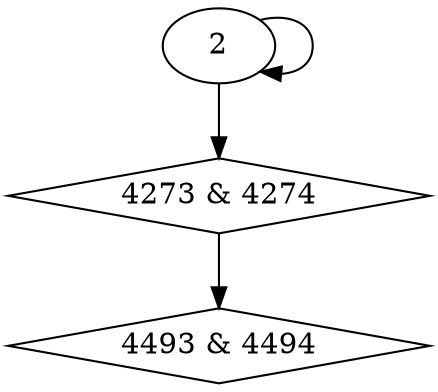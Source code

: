 digraph {
0 [label = "4273 & 4274", shape = diamond];
1 [label = "4493 & 4494", shape = diamond];
2 -> 0;
0 -> 1;
2 -> 2;
}
